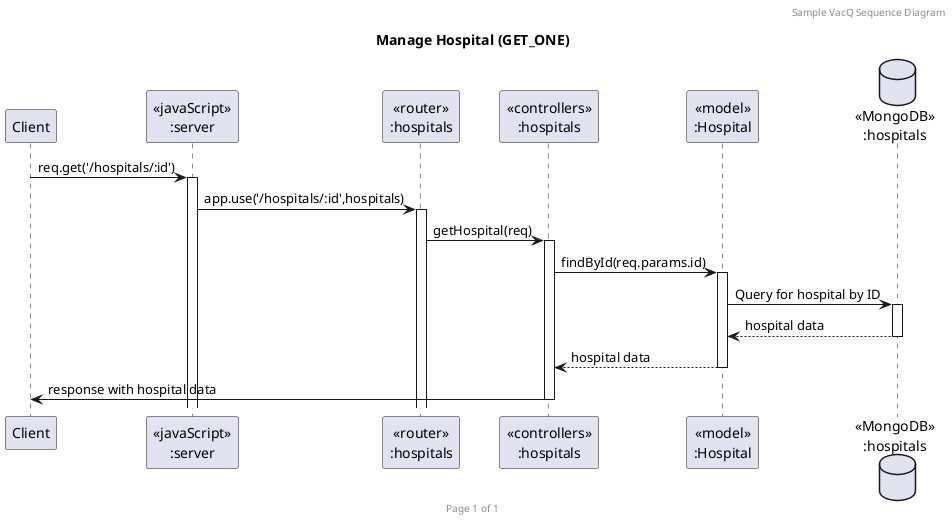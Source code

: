 @startuml Manage Hospital (GET_ONE)

header Sample VacQ Sequence Diagram
footer Page %page% of %lastpage%
title "Manage Hospital (GET_ONE)"

participant "Client" as client
participant "<<javaScript>>\n:server" as server
participant "<<router>>\n:hospitals" as routerHospitals
participant "<<controllers>>\n:hospitals" as controllersHospitals
participant "<<model>>\n:Hospital" as modelHospital
database "<<MongoDB>>\n:hospitals" as HospitalsDatabase

client->server ++:req.get('/hospitals/:id')
server->routerHospitals ++:app.use('/hospitals/:id',hospitals)
routerHospitals -> controllersHospitals ++:getHospital(req)
controllersHospitals->modelHospital ++:findById(req.params.id)
modelHospital ->HospitalsDatabase ++: Query for hospital by ID
HospitalsDatabase --> modelHospital --: hospital data
controllersHospitals <-- modelHospital --:hospital data
controllersHospitals->client --:response with hospital data
@enduml 
